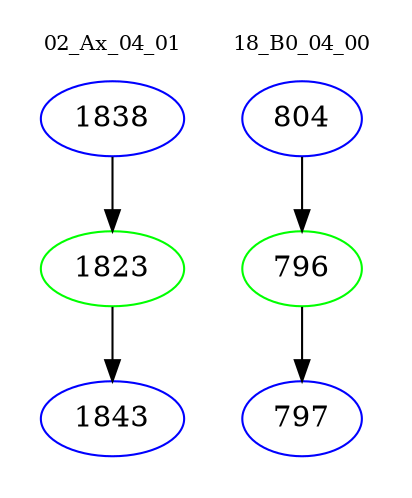 digraph{
subgraph cluster_0 {
color = white
label = "02_Ax_04_01";
fontsize=10;
T0_1838 [label="1838", color="blue"]
T0_1838 -> T0_1823 [color="black"]
T0_1823 [label="1823", color="green"]
T0_1823 -> T0_1843 [color="black"]
T0_1843 [label="1843", color="blue"]
}
subgraph cluster_1 {
color = white
label = "18_B0_04_00";
fontsize=10;
T1_804 [label="804", color="blue"]
T1_804 -> T1_796 [color="black"]
T1_796 [label="796", color="green"]
T1_796 -> T1_797 [color="black"]
T1_797 [label="797", color="blue"]
}
}
